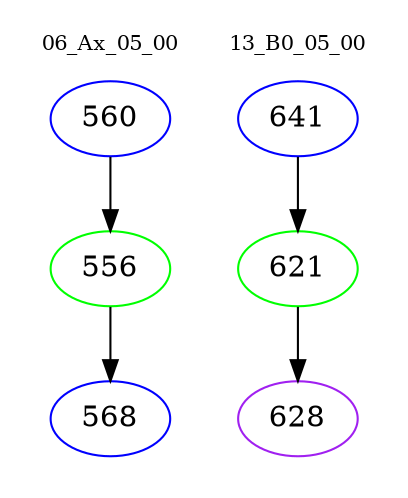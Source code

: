 digraph{
subgraph cluster_0 {
color = white
label = "06_Ax_05_00";
fontsize=10;
T0_560 [label="560", color="blue"]
T0_560 -> T0_556 [color="black"]
T0_556 [label="556", color="green"]
T0_556 -> T0_568 [color="black"]
T0_568 [label="568", color="blue"]
}
subgraph cluster_1 {
color = white
label = "13_B0_05_00";
fontsize=10;
T1_641 [label="641", color="blue"]
T1_641 -> T1_621 [color="black"]
T1_621 [label="621", color="green"]
T1_621 -> T1_628 [color="black"]
T1_628 [label="628", color="purple"]
}
}
